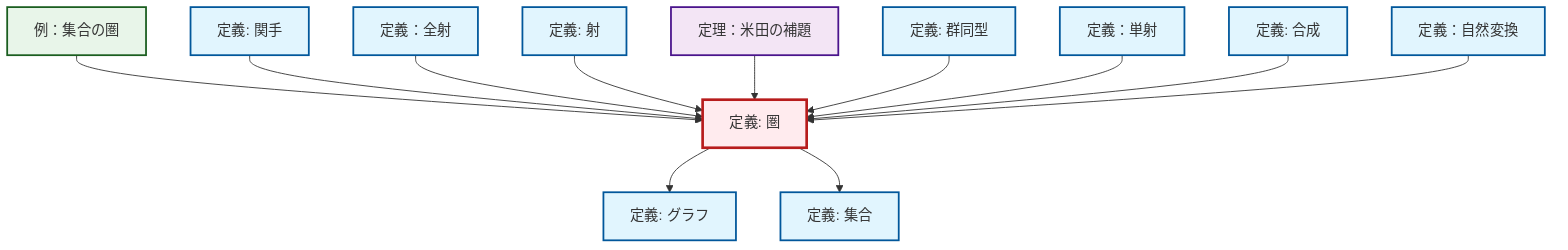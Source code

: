 graph TD
    classDef definition fill:#e1f5fe,stroke:#01579b,stroke-width:2px
    classDef theorem fill:#f3e5f5,stroke:#4a148c,stroke-width:2px
    classDef axiom fill:#fff3e0,stroke:#e65100,stroke-width:2px
    classDef example fill:#e8f5e9,stroke:#1b5e20,stroke-width:2px
    classDef current fill:#ffebee,stroke:#b71c1c,stroke-width:3px
    def-isomorphism["定義: 群同型"]:::definition
    def-graph["定義: グラフ"]:::definition
    def-functor["定義: 関手"]:::definition
    def-category["定義: 圏"]:::definition
    def-morphism["定義: 射"]:::definition
    def-composition["定義: 合成"]:::definition
    ex-set-category["例：集合の圏"]:::example
    def-set["定義: 集合"]:::definition
    def-natural-transformation["定義：自然変換"]:::definition
    def-epimorphism["定義：全射"]:::definition
    def-monomorphism["定義：単射"]:::definition
    thm-yoneda["定理：米田の補題"]:::theorem
    ex-set-category --> def-category
    def-category --> def-graph
    def-functor --> def-category
    def-epimorphism --> def-category
    def-category --> def-set
    def-morphism --> def-category
    thm-yoneda --> def-category
    def-isomorphism --> def-category
    def-monomorphism --> def-category
    def-composition --> def-category
    def-natural-transformation --> def-category
    class def-category current